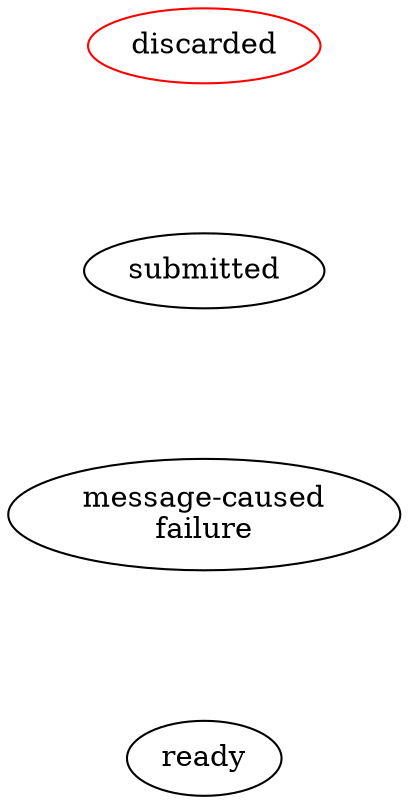 









digraph msgState {
	compound=true; nodesep=1.0
	
	rankdir=LR

	rdy	[label="ready"];
	bad	[label="message-caused\nfailure"];
	sub	[label="submitted"]
	disc	[label="discarded" color="red"]
}
